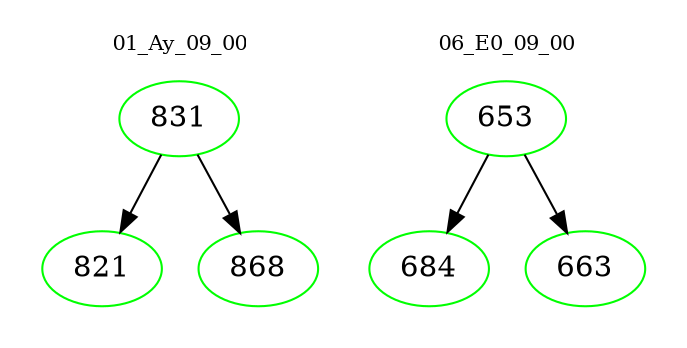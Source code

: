 digraph{
subgraph cluster_0 {
color = white
label = "01_Ay_09_00";
fontsize=10;
T0_831 [label="831", color="green"]
T0_831 -> T0_821 [color="black"]
T0_821 [label="821", color="green"]
T0_831 -> T0_868 [color="black"]
T0_868 [label="868", color="green"]
}
subgraph cluster_1 {
color = white
label = "06_E0_09_00";
fontsize=10;
T1_653 [label="653", color="green"]
T1_653 -> T1_684 [color="black"]
T1_684 [label="684", color="green"]
T1_653 -> T1_663 [color="black"]
T1_663 [label="663", color="green"]
}
}
